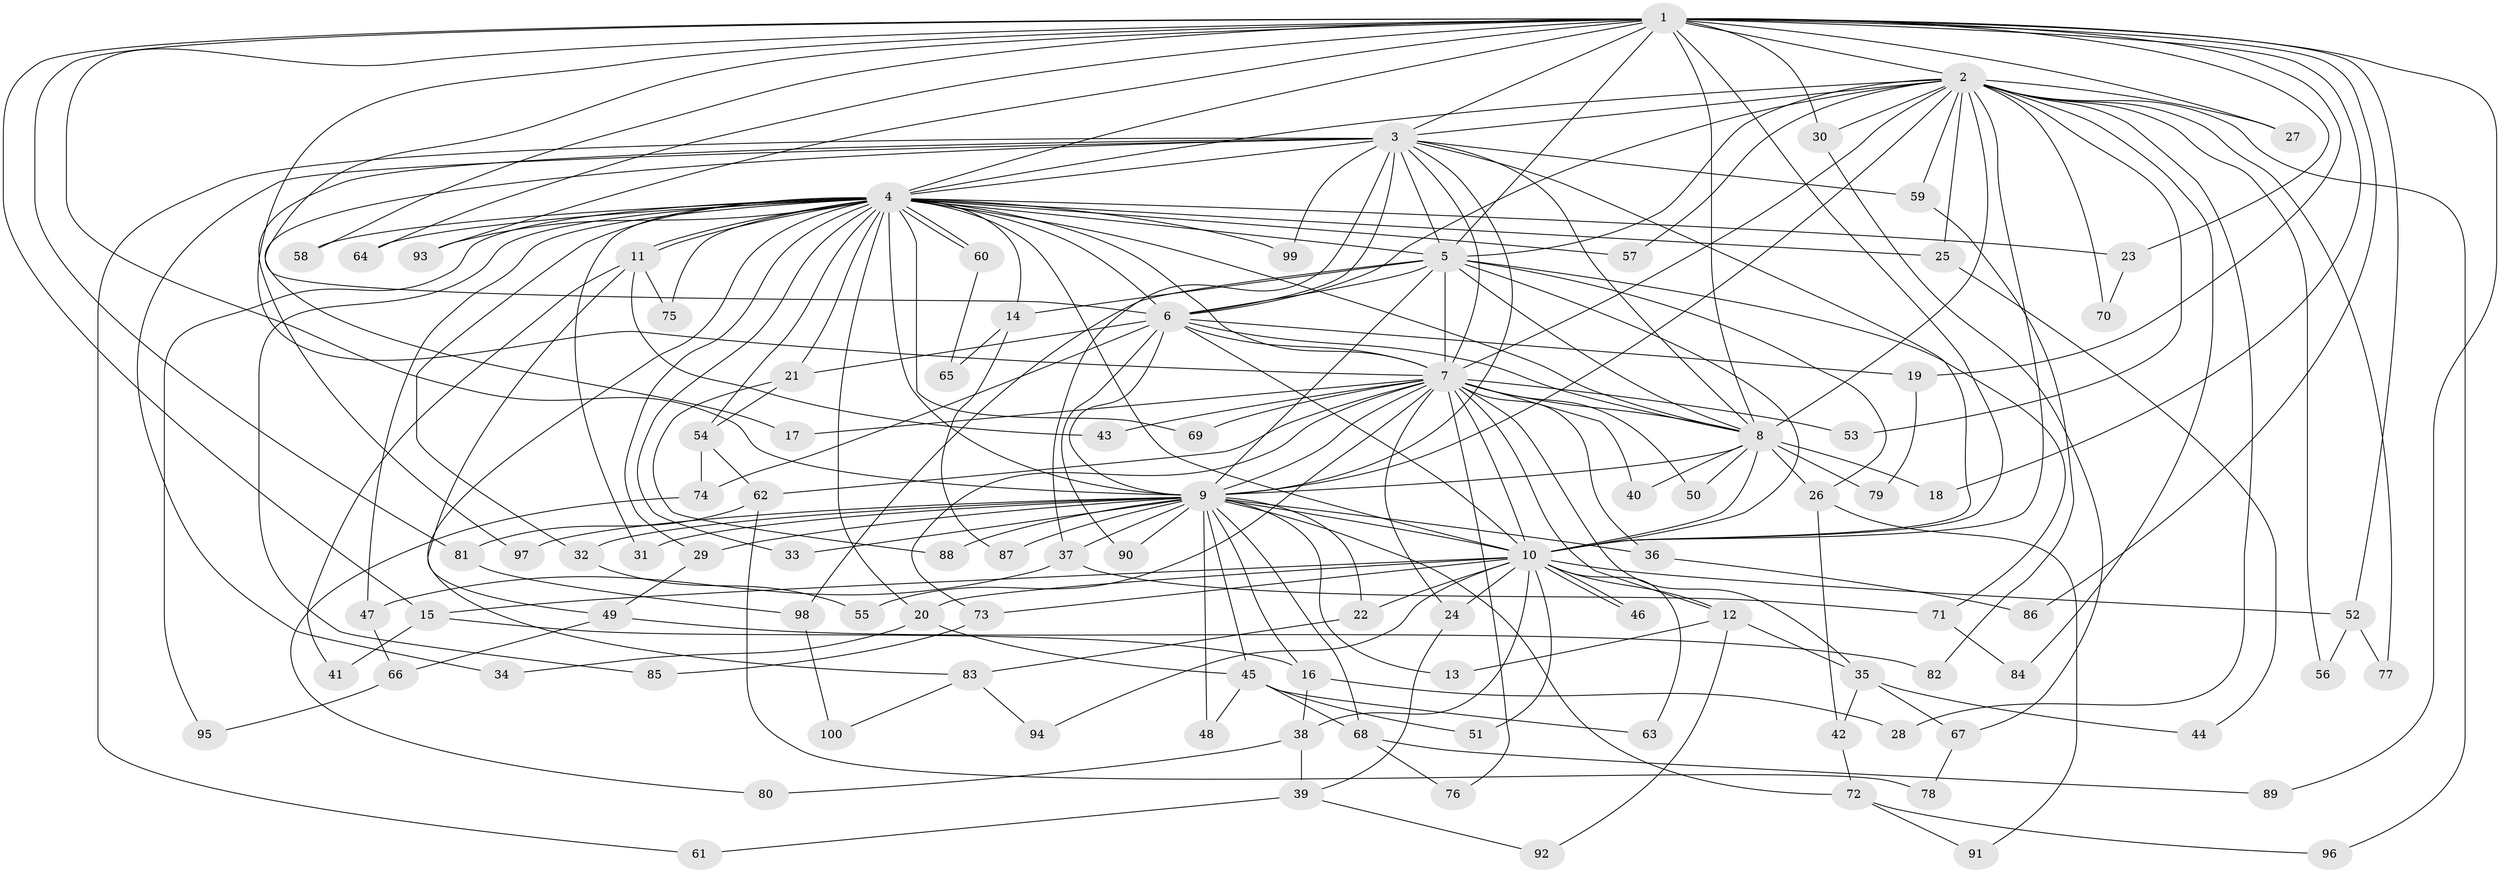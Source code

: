 // Generated by graph-tools (version 1.1) at 2025/44/03/09/25 04:44:00]
// undirected, 100 vertices, 225 edges
graph export_dot {
graph [start="1"]
  node [color=gray90,style=filled];
  1;
  2;
  3;
  4;
  5;
  6;
  7;
  8;
  9;
  10;
  11;
  12;
  13;
  14;
  15;
  16;
  17;
  18;
  19;
  20;
  21;
  22;
  23;
  24;
  25;
  26;
  27;
  28;
  29;
  30;
  31;
  32;
  33;
  34;
  35;
  36;
  37;
  38;
  39;
  40;
  41;
  42;
  43;
  44;
  45;
  46;
  47;
  48;
  49;
  50;
  51;
  52;
  53;
  54;
  55;
  56;
  57;
  58;
  59;
  60;
  61;
  62;
  63;
  64;
  65;
  66;
  67;
  68;
  69;
  70;
  71;
  72;
  73;
  74;
  75;
  76;
  77;
  78;
  79;
  80;
  81;
  82;
  83;
  84;
  85;
  86;
  87;
  88;
  89;
  90;
  91;
  92;
  93;
  94;
  95;
  96;
  97;
  98;
  99;
  100;
  1 -- 2;
  1 -- 3;
  1 -- 4;
  1 -- 5;
  1 -- 6;
  1 -- 7;
  1 -- 8;
  1 -- 9;
  1 -- 10;
  1 -- 15;
  1 -- 18;
  1 -- 19;
  1 -- 23;
  1 -- 27;
  1 -- 30;
  1 -- 52;
  1 -- 58;
  1 -- 64;
  1 -- 81;
  1 -- 86;
  1 -- 89;
  1 -- 93;
  2 -- 3;
  2 -- 4;
  2 -- 5;
  2 -- 6;
  2 -- 7;
  2 -- 8;
  2 -- 9;
  2 -- 10;
  2 -- 25;
  2 -- 27;
  2 -- 28;
  2 -- 30;
  2 -- 53;
  2 -- 56;
  2 -- 57;
  2 -- 59;
  2 -- 70;
  2 -- 77;
  2 -- 84;
  2 -- 96;
  3 -- 4;
  3 -- 5;
  3 -- 6;
  3 -- 7;
  3 -- 8;
  3 -- 9;
  3 -- 10;
  3 -- 17;
  3 -- 34;
  3 -- 37;
  3 -- 59;
  3 -- 61;
  3 -- 97;
  3 -- 99;
  4 -- 5;
  4 -- 6;
  4 -- 7;
  4 -- 8;
  4 -- 9;
  4 -- 10;
  4 -- 11;
  4 -- 11;
  4 -- 14;
  4 -- 20;
  4 -- 21;
  4 -- 23;
  4 -- 25;
  4 -- 29;
  4 -- 31;
  4 -- 32;
  4 -- 33;
  4 -- 47;
  4 -- 54;
  4 -- 57;
  4 -- 58;
  4 -- 60;
  4 -- 60;
  4 -- 64;
  4 -- 69;
  4 -- 75;
  4 -- 83;
  4 -- 85;
  4 -- 93;
  4 -- 95;
  4 -- 99;
  5 -- 6;
  5 -- 7;
  5 -- 8;
  5 -- 9;
  5 -- 10;
  5 -- 14;
  5 -- 26;
  5 -- 71;
  5 -- 98;
  6 -- 7;
  6 -- 8;
  6 -- 9;
  6 -- 10;
  6 -- 19;
  6 -- 21;
  6 -- 74;
  6 -- 90;
  7 -- 8;
  7 -- 9;
  7 -- 10;
  7 -- 12;
  7 -- 17;
  7 -- 24;
  7 -- 35;
  7 -- 36;
  7 -- 40;
  7 -- 43;
  7 -- 50;
  7 -- 53;
  7 -- 55;
  7 -- 62;
  7 -- 69;
  7 -- 73;
  7 -- 76;
  8 -- 9;
  8 -- 10;
  8 -- 18;
  8 -- 26;
  8 -- 40;
  8 -- 50;
  8 -- 79;
  9 -- 10;
  9 -- 13;
  9 -- 16;
  9 -- 22;
  9 -- 29;
  9 -- 31;
  9 -- 32;
  9 -- 33;
  9 -- 36;
  9 -- 37;
  9 -- 45;
  9 -- 48;
  9 -- 68;
  9 -- 72;
  9 -- 87;
  9 -- 88;
  9 -- 90;
  9 -- 97;
  10 -- 12;
  10 -- 15;
  10 -- 20;
  10 -- 22;
  10 -- 24;
  10 -- 38;
  10 -- 46;
  10 -- 46;
  10 -- 51;
  10 -- 52;
  10 -- 63;
  10 -- 73;
  10 -- 94;
  11 -- 41;
  11 -- 43;
  11 -- 49;
  11 -- 75;
  12 -- 13;
  12 -- 35;
  12 -- 92;
  14 -- 65;
  14 -- 87;
  15 -- 16;
  15 -- 41;
  16 -- 28;
  16 -- 38;
  19 -- 79;
  20 -- 34;
  20 -- 45;
  21 -- 54;
  21 -- 88;
  22 -- 83;
  23 -- 70;
  24 -- 39;
  25 -- 44;
  26 -- 42;
  26 -- 91;
  29 -- 49;
  30 -- 67;
  32 -- 55;
  35 -- 42;
  35 -- 44;
  35 -- 67;
  36 -- 86;
  37 -- 47;
  37 -- 71;
  38 -- 39;
  38 -- 80;
  39 -- 61;
  39 -- 92;
  42 -- 72;
  45 -- 48;
  45 -- 51;
  45 -- 63;
  45 -- 68;
  47 -- 66;
  49 -- 66;
  49 -- 82;
  52 -- 56;
  52 -- 77;
  54 -- 62;
  54 -- 74;
  59 -- 82;
  60 -- 65;
  62 -- 78;
  62 -- 81;
  66 -- 95;
  67 -- 78;
  68 -- 76;
  68 -- 89;
  71 -- 84;
  72 -- 91;
  72 -- 96;
  73 -- 85;
  74 -- 80;
  81 -- 98;
  83 -- 94;
  83 -- 100;
  98 -- 100;
}
